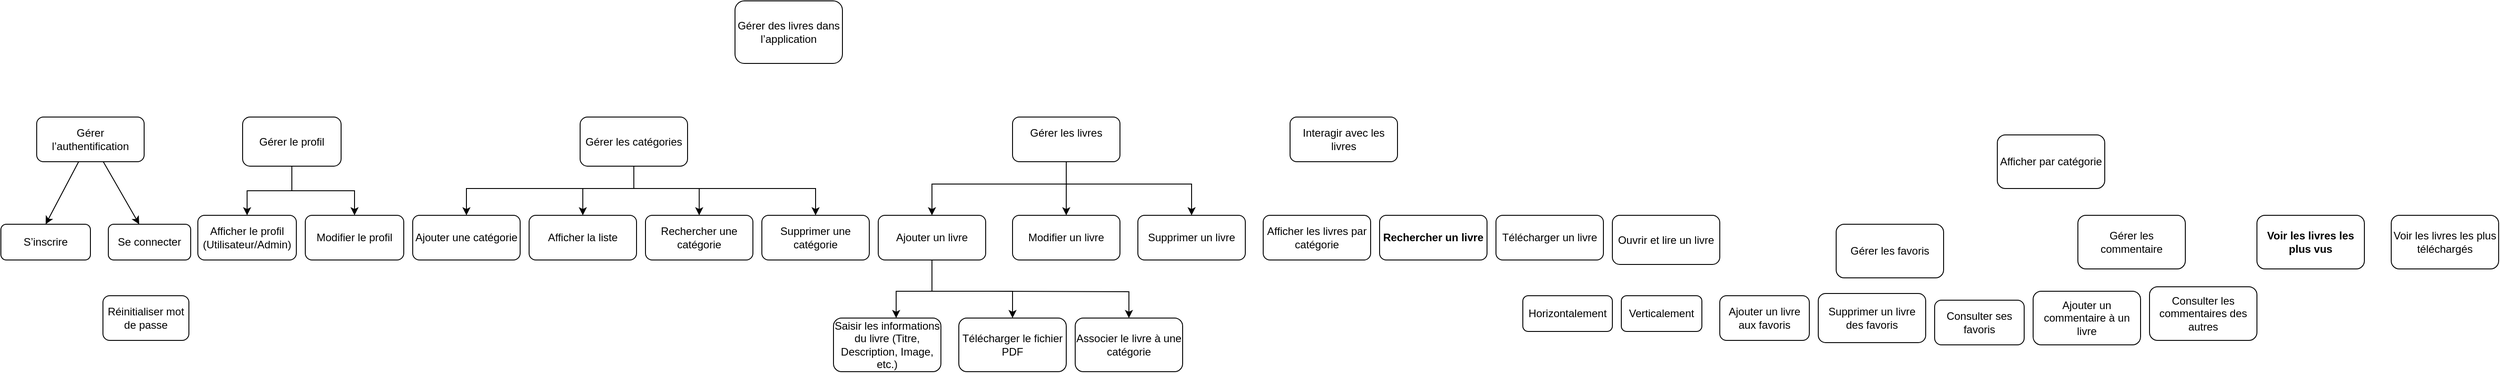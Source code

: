 <mxfile version="26.2.2">
  <diagram name="Page-1" id="6n_FG0L9fEbQaeYj6R5f">
    <mxGraphModel dx="3037" dy="703" grid="1" gridSize="10" guides="1" tooltips="1" connect="1" arrows="1" fold="1" page="1" pageScale="1" pageWidth="827" pageHeight="1169" math="0" shadow="0">
      <root>
        <mxCell id="0" />
        <mxCell id="1" parent="0" />
        <mxCell id="hO7osXGMB0WfnTErtX1i-51" style="edgeStyle=orthogonalEdgeStyle;rounded=0;orthogonalLoop=1;jettySize=auto;html=1;exitX=0.5;exitY=1;exitDx=0;exitDy=0;entryX=0.5;entryY=0;entryDx=0;entryDy=0;" parent="1" source="hO7osXGMB0WfnTErtX1i-2" target="hO7osXGMB0WfnTErtX1i-3" edge="1">
          <mxGeometry relative="1" as="geometry">
            <Array as="points">
              <mxPoint x="70" y="315" />
              <mxPoint x="-80" y="315" />
            </Array>
          </mxGeometry>
        </mxCell>
        <mxCell id="hO7osXGMB0WfnTErtX1i-54" style="edgeStyle=orthogonalEdgeStyle;rounded=0;orthogonalLoop=1;jettySize=auto;html=1;" parent="1" source="hO7osXGMB0WfnTErtX1i-2" target="hO7osXGMB0WfnTErtX1i-7" edge="1">
          <mxGeometry relative="1" as="geometry" />
        </mxCell>
        <mxCell id="hO7osXGMB0WfnTErtX1i-55" style="edgeStyle=orthogonalEdgeStyle;rounded=0;orthogonalLoop=1;jettySize=auto;html=1;" parent="1" source="hO7osXGMB0WfnTErtX1i-2" target="hO7osXGMB0WfnTErtX1i-6" edge="1">
          <mxGeometry relative="1" as="geometry">
            <Array as="points">
              <mxPoint x="70" y="315" />
              <mxPoint x="210" y="315" />
            </Array>
          </mxGeometry>
        </mxCell>
        <mxCell id="hO7osXGMB0WfnTErtX1i-2" value="&#xa;Gérer les livres&#xa;&#xa;" style="rounded=1;whiteSpace=wrap;html=1;" parent="1" vertex="1">
          <mxGeometry x="10" y="240" width="120" height="50" as="geometry" />
        </mxCell>
        <mxCell id="hO7osXGMB0WfnTErtX1i-56" style="edgeStyle=orthogonalEdgeStyle;rounded=0;orthogonalLoop=1;jettySize=auto;html=1;entryX=0.5;entryY=0;entryDx=0;entryDy=0;" parent="1" source="hO7osXGMB0WfnTErtX1i-3" edge="1">
          <mxGeometry relative="1" as="geometry">
            <mxPoint x="-120" y="465" as="targetPoint" />
            <Array as="points">
              <mxPoint x="-80" y="435" />
              <mxPoint x="-120" y="435" />
            </Array>
          </mxGeometry>
        </mxCell>
        <mxCell id="hO7osXGMB0WfnTErtX1i-57" style="edgeStyle=orthogonalEdgeStyle;rounded=0;orthogonalLoop=1;jettySize=auto;html=1;entryX=0.5;entryY=0;entryDx=0;entryDy=0;" parent="1" source="hO7osXGMB0WfnTErtX1i-3" target="hO7osXGMB0WfnTErtX1i-4" edge="1">
          <mxGeometry relative="1" as="geometry">
            <Array as="points">
              <mxPoint x="-80" y="435" />
              <mxPoint x="10" y="435" />
            </Array>
          </mxGeometry>
        </mxCell>
        <mxCell id="hO7osXGMB0WfnTErtX1i-58" style="edgeStyle=orthogonalEdgeStyle;rounded=0;orthogonalLoop=1;jettySize=auto;html=1;entryX=0.5;entryY=0;entryDx=0;entryDy=0;" parent="1" target="hO7osXGMB0WfnTErtX1i-11" edge="1">
          <mxGeometry relative="1" as="geometry">
            <mxPoint x="-20" y="435" as="sourcePoint" />
            <mxPoint x="140" y="515" as="targetPoint" />
          </mxGeometry>
        </mxCell>
        <mxCell id="hO7osXGMB0WfnTErtX1i-3" value="Ajouter un livre" style="rounded=1;whiteSpace=wrap;html=1;" parent="1" vertex="1">
          <mxGeometry x="-140" y="350" width="120" height="50" as="geometry" />
        </mxCell>
        <mxCell id="hO7osXGMB0WfnTErtX1i-4" value="Télécharger le fichier PDF" style="rounded=1;whiteSpace=wrap;html=1;" parent="1" vertex="1">
          <mxGeometry x="-50" y="465" width="120" height="60" as="geometry" />
        </mxCell>
        <mxCell id="hO7osXGMB0WfnTErtX1i-5" value="Interagir avec les livres" style="rounded=1;whiteSpace=wrap;html=1;" parent="1" vertex="1">
          <mxGeometry x="320" y="240" width="120" height="50" as="geometry" />
        </mxCell>
        <mxCell id="hO7osXGMB0WfnTErtX1i-6" value="Supprimer un livre" style="rounded=1;whiteSpace=wrap;html=1;" parent="1" vertex="1">
          <mxGeometry x="150" y="350" width="120" height="50" as="geometry" />
        </mxCell>
        <mxCell id="hO7osXGMB0WfnTErtX1i-7" value="Modifier un livre" style="rounded=1;whiteSpace=wrap;html=1;" parent="1" vertex="1">
          <mxGeometry x="10" y="350" width="120" height="50" as="geometry" />
        </mxCell>
        <mxCell id="hO7osXGMB0WfnTErtX1i-8" value="&lt;strong data-end=&quot;1040&quot; data-start=&quot;1017&quot;&gt;Rechercher un livre&lt;/strong&gt;" style="rounded=1;whiteSpace=wrap;html=1;" parent="1" vertex="1">
          <mxGeometry x="420" y="350" width="120" height="50" as="geometry" />
        </mxCell>
        <mxCell id="hO7osXGMB0WfnTErtX1i-9" value="Afficher les livres par catégorie" style="rounded=1;whiteSpace=wrap;html=1;" parent="1" vertex="1">
          <mxGeometry x="290" y="350" width="120" height="50" as="geometry" />
        </mxCell>
        <mxCell id="hO7osXGMB0WfnTErtX1i-11" value="Associer le livre à une catégorie" style="rounded=1;whiteSpace=wrap;html=1;" parent="1" vertex="1">
          <mxGeometry x="80" y="465" width="120" height="60" as="geometry" />
        </mxCell>
        <mxCell id="hO7osXGMB0WfnTErtX1i-12" value="Saisir les informations du livre (Titre, Description, Image, etc.)" style="rounded=1;whiteSpace=wrap;html=1;" parent="1" vertex="1">
          <mxGeometry x="-190" y="465" width="120" height="60" as="geometry" />
        </mxCell>
        <mxCell id="hO7osXGMB0WfnTErtX1i-13" value="Ouvrir et lire un livre" style="rounded=1;whiteSpace=wrap;html=1;" parent="1" vertex="1">
          <mxGeometry x="680" y="350" width="120" height="55" as="geometry" />
        </mxCell>
        <mxCell id="hO7osXGMB0WfnTErtX1i-14" value="Horizontalement" style="rounded=1;whiteSpace=wrap;html=1;" parent="1" vertex="1">
          <mxGeometry x="580" y="440" width="100" height="40" as="geometry" />
        </mxCell>
        <mxCell id="hO7osXGMB0WfnTErtX1i-15" value="Verticalement" style="rounded=1;whiteSpace=wrap;html=1;" parent="1" vertex="1">
          <mxGeometry x="690" y="440" width="90" height="40" as="geometry" />
        </mxCell>
        <mxCell id="hO7osXGMB0WfnTErtX1i-16" value="Télécharger un livre" style="rounded=1;whiteSpace=wrap;html=1;" parent="1" vertex="1">
          <mxGeometry x="550" y="350" width="120" height="50" as="geometry" />
        </mxCell>
        <mxCell id="hO7osXGMB0WfnTErtX1i-18" value="Gérer les favoris" style="rounded=1;whiteSpace=wrap;html=1;" parent="1" vertex="1">
          <mxGeometry x="930" y="360" width="120" height="60" as="geometry" />
        </mxCell>
        <mxCell id="hO7osXGMB0WfnTErtX1i-19" value="Gérer les commentaire" style="rounded=1;whiteSpace=wrap;html=1;" parent="1" vertex="1">
          <mxGeometry x="1200" y="350" width="120" height="60" as="geometry" />
        </mxCell>
        <mxCell id="hO7osXGMB0WfnTErtX1i-20" value="Supprimer un livre des favoris" style="rounded=1;whiteSpace=wrap;html=1;" parent="1" vertex="1">
          <mxGeometry x="910" y="437.5" width="120" height="55" as="geometry" />
        </mxCell>
        <mxCell id="hO7osXGMB0WfnTErtX1i-21" value="Ajouter un livre aux favoris" style="rounded=1;whiteSpace=wrap;html=1;" parent="1" vertex="1">
          <mxGeometry x="800" y="440" width="100" height="50" as="geometry" />
        </mxCell>
        <mxCell id="hO7osXGMB0WfnTErtX1i-23" value="Consulter ses favoris" style="rounded=1;whiteSpace=wrap;html=1;" parent="1" vertex="1">
          <mxGeometry x="1040" y="445" width="100" height="50" as="geometry" />
        </mxCell>
        <mxCell id="hO7osXGMB0WfnTErtX1i-24" value="Consulter les commentaires des autres" style="rounded=1;whiteSpace=wrap;html=1;" parent="1" vertex="1">
          <mxGeometry x="1280" y="430" width="120" height="60" as="geometry" />
        </mxCell>
        <mxCell id="hO7osXGMB0WfnTErtX1i-25" value="Ajouter un commentaire à un livre" style="rounded=1;whiteSpace=wrap;html=1;" parent="1" vertex="1">
          <mxGeometry x="1150" y="435" width="120" height="60" as="geometry" />
        </mxCell>
        <mxCell id="hO7osXGMB0WfnTErtX1i-34" value="Afficher par catégorie" style="rounded=1;whiteSpace=wrap;html=1;" parent="1" vertex="1">
          <mxGeometry x="1110" y="260" width="120" height="60" as="geometry" />
        </mxCell>
        <mxCell id="hO7osXGMB0WfnTErtX1i-35" value="&lt;strong data-end=&quot;575&quot; data-start=&quot;543&quot;&gt;Voir les livres les plus vus&lt;/strong&gt;" style="rounded=1;whiteSpace=wrap;html=1;" parent="1" vertex="1">
          <mxGeometry x="1400" y="350" width="120" height="60" as="geometry" />
        </mxCell>
        <mxCell id="hO7osXGMB0WfnTErtX1i-36" value="Se connecter" style="rounded=1;whiteSpace=wrap;html=1;" parent="1" vertex="1">
          <mxGeometry x="-1000" y="360" width="92" height="40" as="geometry" />
        </mxCell>
        <mxCell id="hO7osXGMB0WfnTErtX1i-37" value="S’inscrire" style="rounded=1;whiteSpace=wrap;html=1;" parent="1" vertex="1">
          <mxGeometry x="-1120" y="360" width="100" height="40" as="geometry" />
        </mxCell>
        <mxCell id="hO7osXGMB0WfnTErtX1i-68" style="rounded=0;orthogonalLoop=1;jettySize=auto;html=1;" parent="1" source="hO7osXGMB0WfnTErtX1i-38" target="hO7osXGMB0WfnTErtX1i-36" edge="1">
          <mxGeometry relative="1" as="geometry" />
        </mxCell>
        <mxCell id="hO7osXGMB0WfnTErtX1i-81" style="rounded=0;orthogonalLoop=1;jettySize=auto;html=1;entryX=0.5;entryY=0;entryDx=0;entryDy=0;" parent="1" source="hO7osXGMB0WfnTErtX1i-38" target="hO7osXGMB0WfnTErtX1i-37" edge="1">
          <mxGeometry relative="1" as="geometry" />
        </mxCell>
        <mxCell id="hO7osXGMB0WfnTErtX1i-38" value="Gérer l’authentification" style="rounded=1;whiteSpace=wrap;html=1;" parent="1" vertex="1">
          <mxGeometry x="-1080" y="240" width="120" height="50" as="geometry" />
        </mxCell>
        <mxCell id="hO7osXGMB0WfnTErtX1i-42" value="Réinitialiser mot de passe" style="rounded=1;whiteSpace=wrap;html=1;" parent="1" vertex="1">
          <mxGeometry x="-1006" y="440" width="96" height="50" as="geometry" />
        </mxCell>
        <mxCell id="hO7osXGMB0WfnTErtX1i-44" value="Modifier le profil" style="rounded=1;whiteSpace=wrap;html=1;" parent="1" vertex="1">
          <mxGeometry x="-780" y="350" width="110" height="50" as="geometry" />
        </mxCell>
        <mxCell id="hO7osXGMB0WfnTErtX1i-45" value="Afficher le profil (Utilisateur/Admin)" style="rounded=1;whiteSpace=wrap;html=1;" parent="1" vertex="1">
          <mxGeometry x="-900" y="350" width="110" height="50" as="geometry" />
        </mxCell>
        <mxCell id="hO7osXGMB0WfnTErtX1i-82" style="edgeStyle=orthogonalEdgeStyle;rounded=0;orthogonalLoop=1;jettySize=auto;html=1;entryX=0.5;entryY=0;entryDx=0;entryDy=0;" parent="1" source="hO7osXGMB0WfnTErtX1i-46" target="hO7osXGMB0WfnTErtX1i-45" edge="1">
          <mxGeometry relative="1" as="geometry" />
        </mxCell>
        <mxCell id="hO7osXGMB0WfnTErtX1i-83" style="edgeStyle=orthogonalEdgeStyle;rounded=0;orthogonalLoop=1;jettySize=auto;html=1;" parent="1" source="hO7osXGMB0WfnTErtX1i-46" target="hO7osXGMB0WfnTErtX1i-44" edge="1">
          <mxGeometry relative="1" as="geometry" />
        </mxCell>
        <mxCell id="hO7osXGMB0WfnTErtX1i-46" value="Gérer le profil" style="rounded=1;whiteSpace=wrap;html=1;" parent="1" vertex="1">
          <mxGeometry x="-850" y="240" width="110" height="55" as="geometry" />
        </mxCell>
        <mxCell id="hO7osXGMB0WfnTErtX1i-47" value="Voir les livres les plus téléchargés" style="rounded=1;whiteSpace=wrap;html=1;" parent="1" vertex="1">
          <mxGeometry x="1550" y="350" width="120" height="60" as="geometry" />
        </mxCell>
        <mxCell id="hO7osXGMB0WfnTErtX1i-63" value="Gérer des livres dans l’application" style="rounded=1;whiteSpace=wrap;html=1;" parent="1" vertex="1">
          <mxGeometry x="-300" y="110" width="120" height="70" as="geometry" />
        </mxCell>
        <mxCell id="hO7osXGMB0WfnTErtX1i-84" style="edgeStyle=orthogonalEdgeStyle;rounded=0;orthogonalLoop=1;jettySize=auto;html=1;entryX=0.5;entryY=0;entryDx=0;entryDy=0;" parent="1" source="hO7osXGMB0WfnTErtX1i-69" target="hO7osXGMB0WfnTErtX1i-71" edge="1">
          <mxGeometry relative="1" as="geometry">
            <Array as="points">
              <mxPoint x="-413" y="320" />
              <mxPoint x="-600" y="320" />
            </Array>
          </mxGeometry>
        </mxCell>
        <mxCell id="hO7osXGMB0WfnTErtX1i-85" style="edgeStyle=orthogonalEdgeStyle;rounded=0;orthogonalLoop=1;jettySize=auto;html=1;entryX=0.5;entryY=0;entryDx=0;entryDy=0;" parent="1" source="hO7osXGMB0WfnTErtX1i-69" target="hO7osXGMB0WfnTErtX1i-73" edge="1">
          <mxGeometry relative="1" as="geometry">
            <Array as="points">
              <mxPoint x="-413" y="320" />
              <mxPoint x="-470" y="320" />
            </Array>
          </mxGeometry>
        </mxCell>
        <mxCell id="hO7osXGMB0WfnTErtX1i-86" style="edgeStyle=orthogonalEdgeStyle;rounded=0;orthogonalLoop=1;jettySize=auto;html=1;entryX=0.5;entryY=0;entryDx=0;entryDy=0;" parent="1" source="hO7osXGMB0WfnTErtX1i-69" target="hO7osXGMB0WfnTErtX1i-72" edge="1">
          <mxGeometry relative="1" as="geometry">
            <Array as="points">
              <mxPoint x="-413" y="320" />
              <mxPoint x="-340" y="320" />
            </Array>
          </mxGeometry>
        </mxCell>
        <mxCell id="hO7osXGMB0WfnTErtX1i-87" style="edgeStyle=orthogonalEdgeStyle;rounded=0;orthogonalLoop=1;jettySize=auto;html=1;entryX=0.5;entryY=0;entryDx=0;entryDy=0;" parent="1" source="hO7osXGMB0WfnTErtX1i-69" target="hO7osXGMB0WfnTErtX1i-70" edge="1">
          <mxGeometry relative="1" as="geometry">
            <Array as="points">
              <mxPoint x="-413" y="320" />
              <mxPoint x="-210" y="320" />
            </Array>
          </mxGeometry>
        </mxCell>
        <mxCell id="hO7osXGMB0WfnTErtX1i-69" value="Gérer les catégories" style="rounded=1;whiteSpace=wrap;html=1;" parent="1" vertex="1">
          <mxGeometry x="-473" y="240" width="120" height="55" as="geometry" />
        </mxCell>
        <mxCell id="hO7osXGMB0WfnTErtX1i-70" value="Supprimer une catégorie" style="rounded=1;whiteSpace=wrap;html=1;" parent="1" vertex="1">
          <mxGeometry x="-270" y="350" width="120" height="50" as="geometry" />
        </mxCell>
        <mxCell id="hO7osXGMB0WfnTErtX1i-71" value="Ajouter une catégorie" style="rounded=1;whiteSpace=wrap;html=1;" parent="1" vertex="1">
          <mxGeometry x="-660" y="350" width="120" height="50" as="geometry" />
        </mxCell>
        <mxCell id="hO7osXGMB0WfnTErtX1i-72" value="Rechercher une catégorie" style="rounded=1;whiteSpace=wrap;html=1;" parent="1" vertex="1">
          <mxGeometry x="-400" y="350" width="120" height="50" as="geometry" />
        </mxCell>
        <mxCell id="hO7osXGMB0WfnTErtX1i-73" value="Afficher la liste" style="rounded=1;whiteSpace=wrap;html=1;" parent="1" vertex="1">
          <mxGeometry x="-530" y="350" width="120" height="50" as="geometry" />
        </mxCell>
      </root>
    </mxGraphModel>
  </diagram>
</mxfile>
